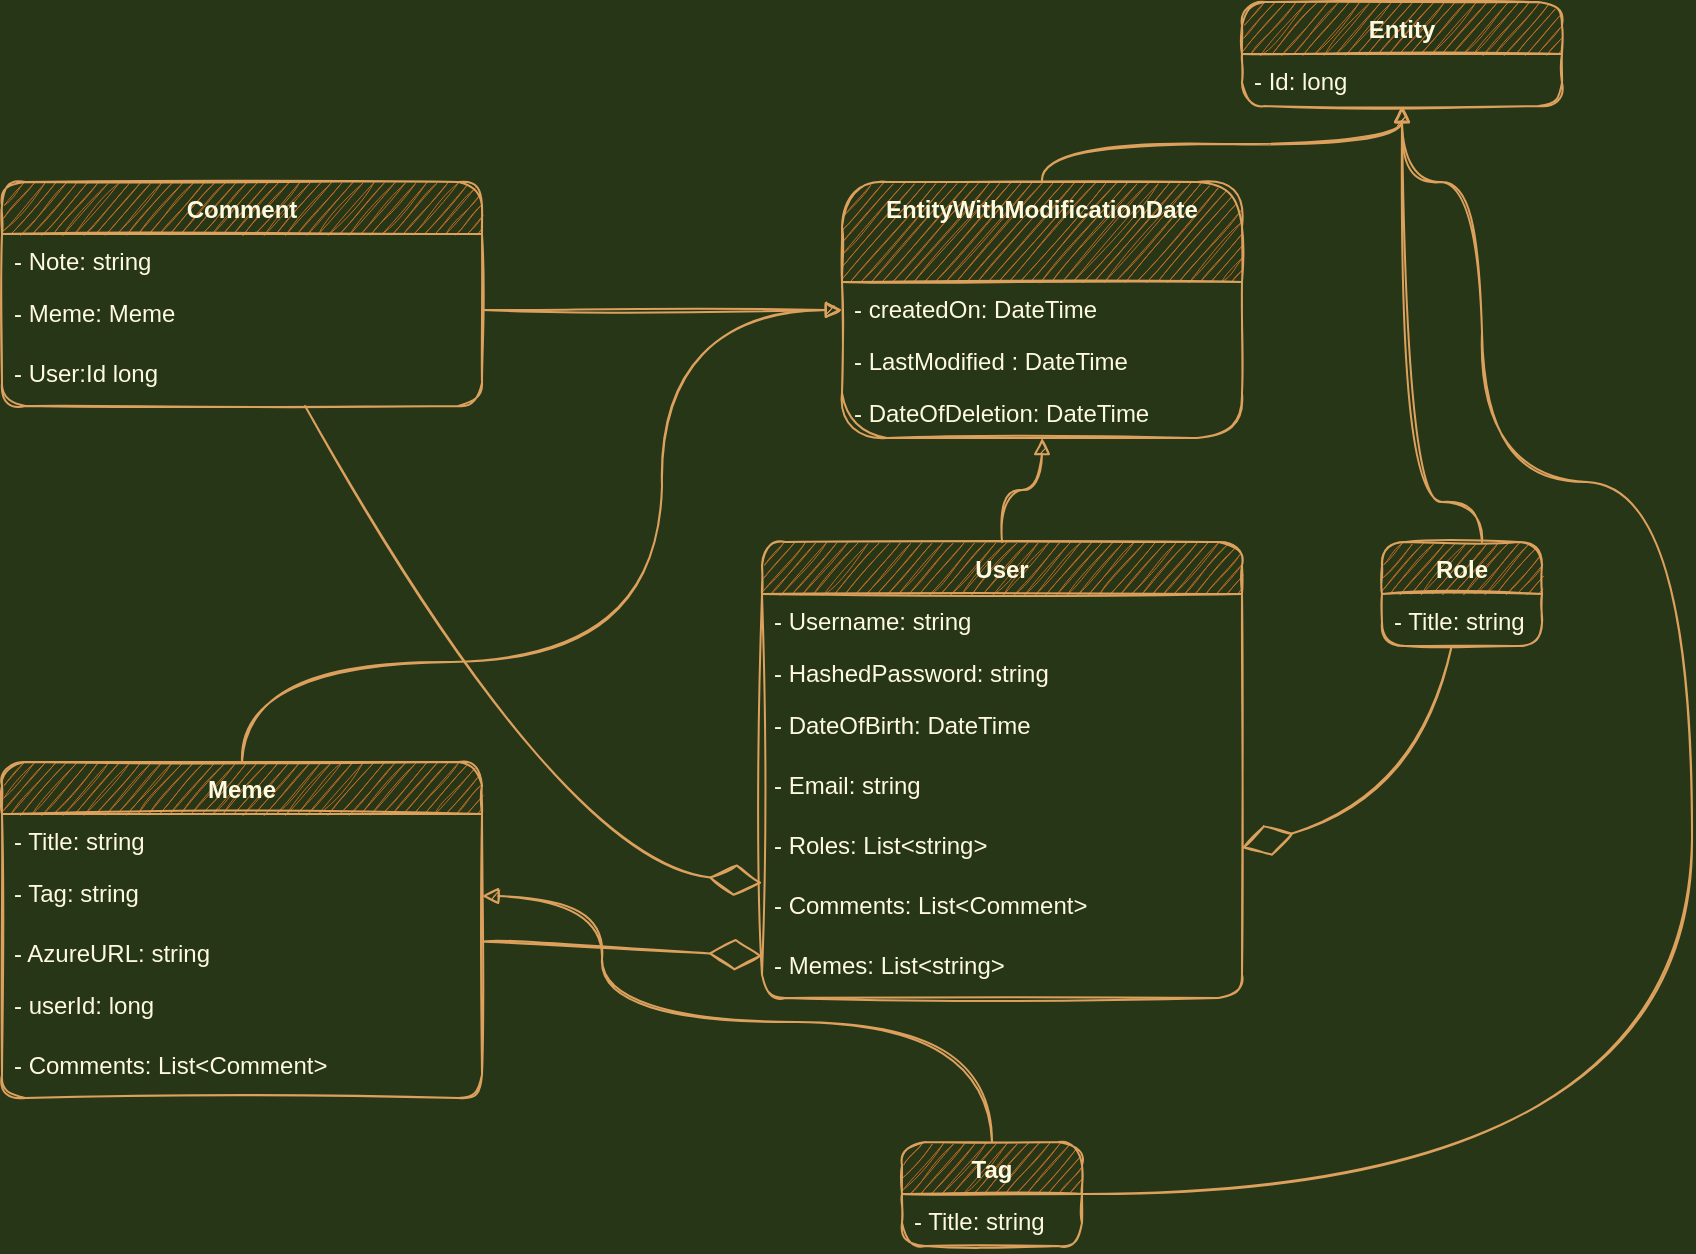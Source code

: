 <mxfile version="16.1.2" type="device"><diagram id="mTWr0Yc0gFOjdW6bL3Bq" name="Page-1"><mxGraphModel dx="2128" dy="1749" grid="1" gridSize="10" guides="1" tooltips="1" connect="1" arrows="1" fold="1" page="1" pageScale="1" pageWidth="850" pageHeight="1100" background="#283618" math="0" shadow="0"><root><mxCell id="0"/><mxCell id="1" parent="0"/><mxCell id="80eazePvjlkiKfwonDQZ-9" value="User" style="swimlane;fontStyle=1;align=center;verticalAlign=top;childLayout=stackLayout;horizontal=1;startSize=26;horizontalStack=0;resizeParent=1;resizeParentMax=0;resizeLast=0;collapsible=1;marginBottom=0;rounded=1;fontColor=#FEFAE0;strokeColor=#DDA15E;fillColor=#BC6C25;sketch=1;" parent="1" vertex="1"><mxGeometry x="80" y="180" width="240" height="228" as="geometry"/></mxCell><mxCell id="80eazePvjlkiKfwonDQZ-46" value="- Username: string" style="text;strokeColor=none;fillColor=none;align=left;verticalAlign=top;spacingLeft=4;spacingRight=4;overflow=hidden;rotatable=0;points=[[0,0.5],[1,0.5]];portConstraint=eastwest;rounded=1;fontColor=#FEFAE0;sketch=1;" parent="80eazePvjlkiKfwonDQZ-9" vertex="1"><mxGeometry y="26" width="240" height="26" as="geometry"/></mxCell><mxCell id="LEeuXOGg5vWV-DEBZ4vP-3" value="- HashedPassword: string" style="text;strokeColor=none;fillColor=none;align=left;verticalAlign=top;spacingLeft=4;spacingRight=4;overflow=hidden;rotatable=0;points=[[0,0.5],[1,0.5]];portConstraint=eastwest;rounded=1;fontColor=#FEFAE0;sketch=1;" parent="80eazePvjlkiKfwonDQZ-9" vertex="1"><mxGeometry y="52" width="240" height="26" as="geometry"/></mxCell><mxCell id="80eazePvjlkiKfwonDQZ-25" value="- DateOfBirth: DateTime" style="text;strokeColor=none;fillColor=none;align=left;verticalAlign=top;spacingLeft=4;spacingRight=4;overflow=hidden;rotatable=0;points=[[0,0.5],[1,0.5]];portConstraint=eastwest;rounded=1;fontColor=#FEFAE0;sketch=1;" parent="80eazePvjlkiKfwonDQZ-9" vertex="1"><mxGeometry y="78" width="240" height="30" as="geometry"/></mxCell><mxCell id="80eazePvjlkiKfwonDQZ-30" value="- Email: string" style="text;strokeColor=none;fillColor=none;align=left;verticalAlign=top;spacingLeft=4;spacingRight=4;overflow=hidden;rotatable=0;points=[[0,0.5],[1,0.5]];portConstraint=eastwest;rounded=1;fontColor=#FEFAE0;sketch=1;" parent="80eazePvjlkiKfwonDQZ-9" vertex="1"><mxGeometry y="108" width="240" height="30" as="geometry"/></mxCell><mxCell id="80eazePvjlkiKfwonDQZ-29" value="- Roles: List&lt;string&gt;" style="text;strokeColor=none;fillColor=none;align=left;verticalAlign=top;spacingLeft=4;spacingRight=4;overflow=hidden;rotatable=0;points=[[0,0.5],[1,0.5]];portConstraint=eastwest;rounded=1;fontColor=#FEFAE0;sketch=1;" parent="80eazePvjlkiKfwonDQZ-9" vertex="1"><mxGeometry y="138" width="240" height="30" as="geometry"/></mxCell><mxCell id="80eazePvjlkiKfwonDQZ-31" value="- Comments: List&lt;Comment&gt;" style="text;strokeColor=none;fillColor=none;align=left;verticalAlign=top;spacingLeft=4;spacingRight=4;overflow=hidden;rotatable=0;points=[[0,0.5],[1,0.5]];portConstraint=eastwest;rounded=1;fontColor=#FEFAE0;sketch=1;" parent="80eazePvjlkiKfwonDQZ-9" vertex="1"><mxGeometry y="168" width="240" height="30" as="geometry"/></mxCell><mxCell id="80eazePvjlkiKfwonDQZ-26" value="- Memes: List&lt;string&gt;" style="text;strokeColor=none;fillColor=none;align=left;verticalAlign=top;spacingLeft=4;spacingRight=4;overflow=hidden;rotatable=0;points=[[0,0.5],[1,0.5]];portConstraint=eastwest;rounded=1;fontColor=#FEFAE0;sketch=1;" parent="80eazePvjlkiKfwonDQZ-9" vertex="1"><mxGeometry y="198" width="240" height="30" as="geometry"/></mxCell><mxCell id="80eazePvjlkiKfwonDQZ-32" value="Meme" style="swimlane;fontStyle=1;align=center;verticalAlign=top;childLayout=stackLayout;horizontal=1;startSize=26;horizontalStack=0;resizeParent=1;resizeParentMax=0;resizeLast=0;collapsible=1;marginBottom=0;rounded=1;fontColor=#FEFAE0;strokeColor=#DDA15E;fillColor=#BC6C25;sketch=1;" parent="1" vertex="1"><mxGeometry x="-300" y="290" width="240" height="168" as="geometry"/></mxCell><mxCell id="80eazePvjlkiKfwonDQZ-33" value="- Title: string" style="text;strokeColor=none;fillColor=none;align=left;verticalAlign=top;spacingLeft=4;spacingRight=4;overflow=hidden;rotatable=0;points=[[0,0.5],[1,0.5]];portConstraint=eastwest;rounded=1;fontColor=#FEFAE0;sketch=1;" parent="80eazePvjlkiKfwonDQZ-32" vertex="1"><mxGeometry y="26" width="240" height="26" as="geometry"/></mxCell><mxCell id="80eazePvjlkiKfwonDQZ-41" value="- Tag: string" style="text;strokeColor=none;fillColor=none;align=left;verticalAlign=top;spacingLeft=4;spacingRight=4;overflow=hidden;rotatable=0;points=[[0,0.5],[1,0.5]];portConstraint=eastwest;rounded=1;fontColor=#FEFAE0;sketch=1;" parent="80eazePvjlkiKfwonDQZ-32" vertex="1"><mxGeometry y="52" width="240" height="30" as="geometry"/></mxCell><mxCell id="80eazePvjlkiKfwonDQZ-70" value="- AzureURL: string" style="text;strokeColor=none;fillColor=none;align=left;verticalAlign=top;spacingLeft=4;spacingRight=4;overflow=hidden;rotatable=0;points=[[0,0.5],[1,0.5]];portConstraint=eastwest;rounded=1;fontColor=#FEFAE0;sketch=1;" parent="80eazePvjlkiKfwonDQZ-32" vertex="1"><mxGeometry y="82" width="240" height="26" as="geometry"/></mxCell><mxCell id="jOjxQb0uEVfTsvsw_27R-1" value="- userId: long" style="text;strokeColor=none;fillColor=none;align=left;verticalAlign=top;spacingLeft=4;spacingRight=4;overflow=hidden;rotatable=0;points=[[0,0.5],[1,0.5]];portConstraint=eastwest;rounded=1;fontColor=#FEFAE0;sketch=1;" vertex="1" parent="80eazePvjlkiKfwonDQZ-32"><mxGeometry y="108" width="240" height="30" as="geometry"/></mxCell><mxCell id="80eazePvjlkiKfwonDQZ-40" value="- Comments: List&lt;Comment&gt;" style="text;strokeColor=none;fillColor=none;align=left;verticalAlign=top;spacingLeft=4;spacingRight=4;overflow=hidden;rotatable=0;points=[[0,0.5],[1,0.5]];portConstraint=eastwest;rounded=1;fontColor=#FEFAE0;sketch=1;" parent="80eazePvjlkiKfwonDQZ-32" vertex="1"><mxGeometry y="138" width="240" height="30" as="geometry"/></mxCell><mxCell id="80eazePvjlkiKfwonDQZ-53" value="Comment" style="swimlane;fontStyle=1;align=center;verticalAlign=top;childLayout=stackLayout;horizontal=1;startSize=26;horizontalStack=0;resizeParent=1;resizeParentMax=0;resizeLast=0;collapsible=1;marginBottom=0;rounded=1;fontColor=#FEFAE0;strokeColor=#DDA15E;fillColor=#BC6C25;sketch=1;" parent="1" vertex="1"><mxGeometry x="-300" width="240" height="112" as="geometry"/></mxCell><mxCell id="80eazePvjlkiKfwonDQZ-55" value="- Note: string" style="text;strokeColor=none;fillColor=none;align=left;verticalAlign=top;spacingLeft=4;spacingRight=4;overflow=hidden;rotatable=0;points=[[0,0.5],[1,0.5]];portConstraint=eastwest;rounded=1;fontColor=#FEFAE0;sketch=1;" parent="80eazePvjlkiKfwonDQZ-53" vertex="1"><mxGeometry y="26" width="240" height="26" as="geometry"/></mxCell><mxCell id="80eazePvjlkiKfwonDQZ-73" value="- Meme: Meme" style="text;strokeColor=none;fillColor=none;align=left;verticalAlign=top;spacingLeft=4;spacingRight=4;overflow=hidden;rotatable=0;points=[[0,0.5],[1,0.5]];portConstraint=eastwest;rounded=1;fontColor=#FEFAE0;sketch=1;" parent="80eazePvjlkiKfwonDQZ-53" vertex="1"><mxGeometry y="52" width="240" height="30" as="geometry"/></mxCell><mxCell id="80eazePvjlkiKfwonDQZ-72" value="- User:Id long" style="text;strokeColor=none;fillColor=none;align=left;verticalAlign=top;spacingLeft=4;spacingRight=4;overflow=hidden;rotatable=0;points=[[0,0.5],[1,0.5]];portConstraint=eastwest;rounded=1;fontColor=#FEFAE0;sketch=1;" parent="80eazePvjlkiKfwonDQZ-53" vertex="1"><mxGeometry y="82" width="240" height="30" as="geometry"/></mxCell><mxCell id="80eazePvjlkiKfwonDQZ-60" value="Role" style="swimlane;fontStyle=1;align=center;verticalAlign=top;childLayout=stackLayout;horizontal=1;startSize=26;horizontalStack=0;resizeParent=1;resizeParentMax=0;resizeLast=0;collapsible=1;marginBottom=0;rounded=1;fontColor=#FEFAE0;strokeColor=#DDA15E;fillColor=#BC6C25;sketch=1;" parent="1" vertex="1"><mxGeometry x="390" y="180" width="80" height="52" as="geometry"/></mxCell><mxCell id="80eazePvjlkiKfwonDQZ-62" value="- Title: string" style="text;strokeColor=none;fillColor=none;align=left;verticalAlign=top;spacingLeft=4;spacingRight=4;overflow=hidden;rotatable=0;points=[[0,0.5],[1,0.5]];portConstraint=eastwest;rounded=1;fontColor=#FEFAE0;sketch=1;" parent="80eazePvjlkiKfwonDQZ-60" vertex="1"><mxGeometry y="26" width="80" height="26" as="geometry"/></mxCell><mxCell id="80eazePvjlkiKfwonDQZ-67" value="" style="endArrow=diamondThin;endFill=0;endSize=24;html=1;rounded=1;fontColor=#FEFAE0;strokeColor=#DDA15E;fillColor=#BC6C25;entryX=1;entryY=0.5;entryDx=0;entryDy=0;sketch=1;curved=1;" parent="1" source="80eazePvjlkiKfwonDQZ-60" target="80eazePvjlkiKfwonDQZ-29" edge="1"><mxGeometry width="160" relative="1" as="geometry"><mxPoint x="-130" y="490" as="sourcePoint"/><mxPoint x="30" y="490" as="targetPoint"/><Array as="points"><mxPoint x="410" y="307"/></Array></mxGeometry></mxCell><mxCell id="pD4Z9z4O8Kv1ZItno-Bg-1" value="EntityWithModificationDate" style="swimlane;fontStyle=1;align=center;verticalAlign=top;childLayout=stackLayout;horizontal=1;startSize=50;horizontalStack=0;resizeParent=1;resizeParentMax=0;resizeLast=0;collapsible=1;marginBottom=0;fillColor=#BC6C25;strokeColor=#DDA15E;fontColor=#FEFAE0;sketch=1;rounded=1;" parent="1" vertex="1"><mxGeometry x="120" width="200" height="128" as="geometry"/></mxCell><mxCell id="pD4Z9z4O8Kv1ZItno-Bg-2" value="- createdOn: DateTime" style="text;strokeColor=none;fillColor=none;align=left;verticalAlign=top;spacingLeft=4;spacingRight=4;overflow=hidden;rotatable=0;points=[[0,0.5],[1,0.5]];portConstraint=eastwest;fontColor=#FEFAE0;sketch=1;rounded=1;" parent="pD4Z9z4O8Kv1ZItno-Bg-1" vertex="1"><mxGeometry y="50" width="200" height="26" as="geometry"/></mxCell><mxCell id="pD4Z9z4O8Kv1ZItno-Bg-5" value="- LastModified : DateTime" style="text;strokeColor=none;fillColor=none;align=left;verticalAlign=top;spacingLeft=4;spacingRight=4;overflow=hidden;rotatable=0;points=[[0,0.5],[1,0.5]];portConstraint=eastwest;fontColor=#FEFAE0;sketch=1;rounded=1;" parent="pD4Z9z4O8Kv1ZItno-Bg-1" vertex="1"><mxGeometry y="76" width="200" height="26" as="geometry"/></mxCell><mxCell id="pD4Z9z4O8Kv1ZItno-Bg-6" value="- DateOfDeletion: DateTime" style="text;strokeColor=none;fillColor=none;align=left;verticalAlign=top;spacingLeft=4;spacingRight=4;overflow=hidden;rotatable=0;points=[[0,0.5],[1,0.5]];portConstraint=eastwest;fontColor=#FEFAE0;sketch=1;rounded=1;" parent="pD4Z9z4O8Kv1ZItno-Bg-1" vertex="1"><mxGeometry y="102" width="200" height="26" as="geometry"/></mxCell><mxCell id="pD4Z9z4O8Kv1ZItno-Bg-19" value="Entity" style="swimlane;fontStyle=1;align=center;verticalAlign=top;childLayout=stackLayout;horizontal=1;startSize=26;horizontalStack=0;resizeParent=1;resizeParentMax=0;resizeLast=0;collapsible=1;marginBottom=0;rounded=1;sketch=1;fontColor=#FEFAE0;strokeColor=#DDA15E;fillColor=#BC6C25;" parent="1" vertex="1"><mxGeometry x="320" y="-90" width="160" height="52" as="geometry"/></mxCell><mxCell id="pD4Z9z4O8Kv1ZItno-Bg-20" value="- Id: long" style="text;strokeColor=none;fillColor=none;align=left;verticalAlign=top;spacingLeft=4;spacingRight=4;overflow=hidden;rotatable=0;points=[[0,0.5],[1,0.5]];portConstraint=eastwest;rounded=1;sketch=1;fontColor=#FEFAE0;" parent="pD4Z9z4O8Kv1ZItno-Bg-19" vertex="1"><mxGeometry y="26" width="160" height="26" as="geometry"/></mxCell><mxCell id="pD4Z9z4O8Kv1ZItno-Bg-26" value="" style="endArrow=block;endFill=1;html=1;edgeStyle=orthogonalEdgeStyle;align=left;verticalAlign=top;rounded=1;fontColor=#FEFAE0;strokeColor=#DDA15E;fillColor=#BC6C25;sketch=1;curved=1;" parent="1" source="80eazePvjlkiKfwonDQZ-60" target="pD4Z9z4O8Kv1ZItno-Bg-19" edge="1"><mxGeometry x="-1" relative="1" as="geometry"><mxPoint x="590" y="170" as="sourcePoint"/><mxPoint x="380" y="170" as="targetPoint"/><Array as="points"><mxPoint x="440" y="160"/><mxPoint x="400" y="160"/></Array></mxGeometry></mxCell><mxCell id="pD4Z9z4O8Kv1ZItno-Bg-27" value="" style="edgeLabel;resizable=0;html=1;align=left;verticalAlign=bottom;rounded=1;fontColor=#FEFAE0;strokeColor=#DDA15E;fillColor=#BC6C25;sketch=1;" parent="pD4Z9z4O8Kv1ZItno-Bg-26" connectable="0" vertex="1"><mxGeometry x="-1" relative="1" as="geometry"/></mxCell><mxCell id="pD4Z9z4O8Kv1ZItno-Bg-28" value="" style="endArrow=block;endFill=1;html=1;edgeStyle=orthogonalEdgeStyle;align=left;verticalAlign=top;rounded=1;fontColor=#FEFAE0;strokeColor=#DDA15E;fillColor=#BC6C25;sketch=1;curved=1;" parent="1" source="80eazePvjlkiKfwonDQZ-9" target="pD4Z9z4O8Kv1ZItno-Bg-1" edge="1"><mxGeometry x="-1" relative="1" as="geometry"><mxPoint x="590.059" y="190" as="sourcePoint"/><mxPoint x="410.059" y="-28" as="targetPoint"/></mxGeometry></mxCell><mxCell id="pD4Z9z4O8Kv1ZItno-Bg-30" value="" style="endArrow=block;endFill=1;html=1;edgeStyle=orthogonalEdgeStyle;align=left;verticalAlign=top;rounded=1;fontColor=#FEFAE0;strokeColor=#DDA15E;fillColor=#BC6C25;sketch=1;curved=1;" parent="1" source="pD4Z9z4O8Kv1ZItno-Bg-1" target="pD4Z9z4O8Kv1ZItno-Bg-19" edge="1"><mxGeometry x="-1" relative="1" as="geometry"><mxPoint x="600.059" y="200" as="sourcePoint"/><mxPoint x="380" y="-10" as="targetPoint"/></mxGeometry></mxCell><mxCell id="pD4Z9z4O8Kv1ZItno-Bg-32" value="" style="endArrow=diamondThin;endFill=0;endSize=24;html=1;rounded=1;fontColor=#FEFAE0;strokeColor=#DDA15E;fillColor=#BC6C25;sketch=1;curved=1;" parent="1" source="80eazePvjlkiKfwonDQZ-32" target="80eazePvjlkiKfwonDQZ-26" edge="1"><mxGeometry width="160" relative="1" as="geometry"><mxPoint x="40" y="290" as="sourcePoint"/><mxPoint x="200" y="290" as="targetPoint"/></mxGeometry></mxCell><mxCell id="pD4Z9z4O8Kv1ZItno-Bg-33" value="" style="endArrow=diamondThin;endFill=0;endSize=24;html=1;rounded=1;fontColor=#FEFAE0;strokeColor=#DDA15E;fillColor=#BC6C25;sketch=1;curved=1;" parent="1" source="80eazePvjlkiKfwonDQZ-53" target="80eazePvjlkiKfwonDQZ-31" edge="1"><mxGeometry width="160" relative="1" as="geometry"><mxPoint x="40" y="290" as="sourcePoint"/><mxPoint x="200" y="290" as="targetPoint"/><Array as="points"><mxPoint x="-20" y="340"/></Array></mxGeometry></mxCell><mxCell id="pD4Z9z4O8Kv1ZItno-Bg-35" value="" style="endArrow=block;endFill=1;html=1;edgeStyle=orthogonalEdgeStyle;align=left;verticalAlign=top;rounded=1;fontColor=#FEFAE0;strokeColor=#DDA15E;fillColor=#BC6C25;sketch=1;curved=1;" parent="1" source="80eazePvjlkiKfwonDQZ-32" target="pD4Z9z4O8Kv1ZItno-Bg-1" edge="1"><mxGeometry x="-1" relative="1" as="geometry"><mxPoint x="40" y="290" as="sourcePoint"/><mxPoint x="200" y="290" as="targetPoint"/><Array as="points"><mxPoint x="-180" y="240"/><mxPoint x="30" y="240"/><mxPoint x="30" y="64"/></Array></mxGeometry></mxCell><mxCell id="pD4Z9z4O8Kv1ZItno-Bg-41" value="" style="endArrow=block;endFill=1;html=1;edgeStyle=orthogonalEdgeStyle;align=left;verticalAlign=top;rounded=1;fontColor=#FEFAE0;strokeColor=#DDA15E;fillColor=#BC6C25;sketch=1;curved=1;" parent="1" source="80eazePvjlkiKfwonDQZ-53" target="pD4Z9z4O8Kv1ZItno-Bg-1" edge="1"><mxGeometry x="-1" relative="1" as="geometry"><mxPoint x="40" y="290" as="sourcePoint"/><mxPoint x="200" y="290" as="targetPoint"/><Array as="points"><mxPoint x="-10" y="64"/><mxPoint x="-10" y="64"/></Array></mxGeometry></mxCell><mxCell id="pD4Z9z4O8Kv1ZItno-Bg-42" value="" style="edgeLabel;resizable=0;html=1;align=left;verticalAlign=bottom;rounded=1;fontColor=#FEFAE0;strokeColor=#DDA15E;fillColor=#BC6C25;sketch=1;" parent="pD4Z9z4O8Kv1ZItno-Bg-41" connectable="0" vertex="1"><mxGeometry x="-1" relative="1" as="geometry"/></mxCell><mxCell id="jOjxQb0uEVfTsvsw_27R-2" value="Tag" style="swimlane;fontStyle=1;align=center;verticalAlign=top;childLayout=stackLayout;horizontal=1;startSize=26;horizontalStack=0;resizeParent=1;resizeParentMax=0;resizeLast=0;collapsible=1;marginBottom=0;rounded=1;fontColor=#FEFAE0;strokeColor=#DDA15E;fillColor=#BC6C25;sketch=1;" vertex="1" parent="1"><mxGeometry x="150" y="480" width="90" height="52" as="geometry"/></mxCell><mxCell id="jOjxQb0uEVfTsvsw_27R-3" value="- Title: string" style="text;strokeColor=none;fillColor=none;align=left;verticalAlign=top;spacingLeft=4;spacingRight=4;overflow=hidden;rotatable=0;points=[[0,0.5],[1,0.5]];portConstraint=eastwest;rounded=1;fontColor=#FEFAE0;sketch=1;" vertex="1" parent="jOjxQb0uEVfTsvsw_27R-2"><mxGeometry y="26" width="90" height="26" as="geometry"/></mxCell><mxCell id="jOjxQb0uEVfTsvsw_27R-4" value="" style="endArrow=block;endFill=1;html=1;edgeStyle=orthogonalEdgeStyle;align=left;verticalAlign=top;rounded=1;fontColor=#FEFAE0;strokeColor=#DDA15E;fillColor=#BC6C25;sketch=1;curved=1;" edge="1" parent="1" source="jOjxQb0uEVfTsvsw_27R-2" target="pD4Z9z4O8Kv1ZItno-Bg-19"><mxGeometry x="-1" relative="1" as="geometry"><mxPoint x="360" y="200" as="sourcePoint"/><mxPoint x="520" y="200" as="targetPoint"/><Array as="points"><mxPoint x="545" y="150"/><mxPoint x="440" y="150"/><mxPoint x="440"/><mxPoint x="400"/></Array></mxGeometry></mxCell><mxCell id="jOjxQb0uEVfTsvsw_27R-7" value="" style="endArrow=block;endFill=1;html=1;edgeStyle=orthogonalEdgeStyle;align=left;verticalAlign=top;rounded=1;fontColor=#FEFAE0;strokeColor=#DDA15E;fillColor=#BC6C25;sketch=1;curved=1;" edge="1" parent="1" source="jOjxQb0uEVfTsvsw_27R-2" target="80eazePvjlkiKfwonDQZ-41"><mxGeometry x="-1" relative="1" as="geometry"><mxPoint x="-40" y="500" as="sourcePoint"/><mxPoint x="120" y="500" as="targetPoint"/><Array as="points"><mxPoint x="195" y="420"/><mxPoint y="420"/><mxPoint y="357"/></Array></mxGeometry></mxCell></root></mxGraphModel></diagram></mxfile>